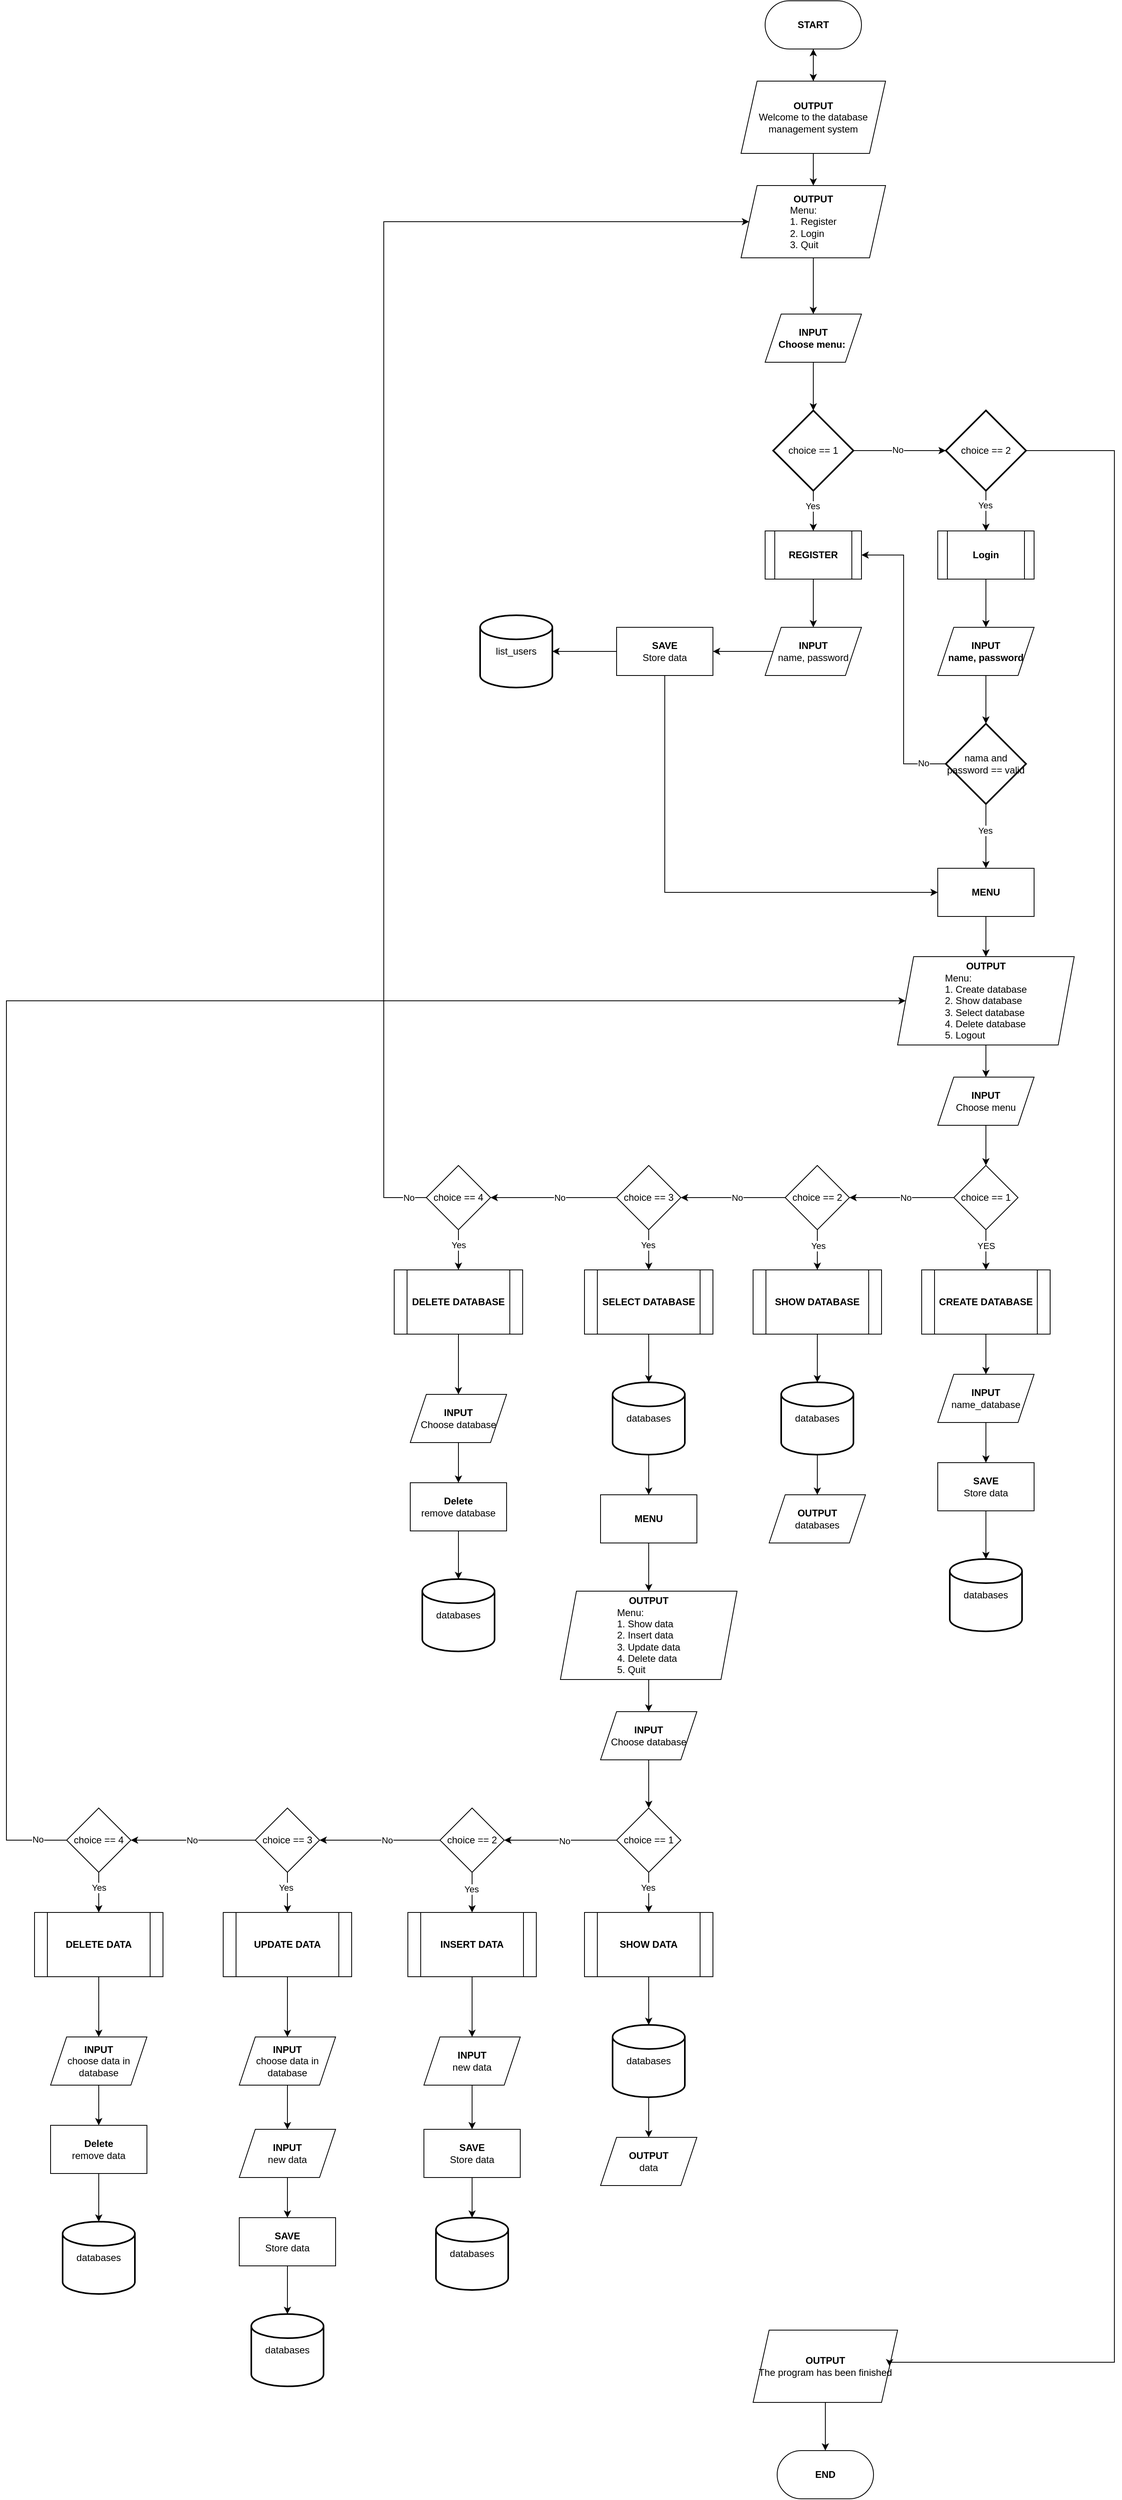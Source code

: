 <mxfile version="22.0.4" type="github">
  <diagram name="Page-1" id="uKVq-X5F2BDJgkiqnP7l">
    <mxGraphModel dx="6717" dy="4073" grid="1" gridSize="10" guides="1" tooltips="1" connect="1" arrows="1" fold="1" page="1" pageScale="1" pageWidth="850" pageHeight="1100" math="0" shadow="0">
      <root>
        <mxCell id="0" />
        <mxCell id="1" parent="0" />
        <mxCell id="BZm6boXefK9oKzFjIwJR-3" style="edgeStyle=orthogonalEdgeStyle;rounded=0;orthogonalLoop=1;jettySize=auto;html=1;entryX=0.5;entryY=0;entryDx=0;entryDy=0;" edge="1" parent="1" source="BZm6boXefK9oKzFjIwJR-1" target="BZm6boXefK9oKzFjIwJR-2">
          <mxGeometry relative="1" as="geometry" />
        </mxCell>
        <mxCell id="BZm6boXefK9oKzFjIwJR-1" value="&lt;b&gt;START&lt;/b&gt;" style="rounded=1;whiteSpace=wrap;html=1;arcSize=50;" vertex="1" parent="1">
          <mxGeometry x="365" y="-1040" width="120" height="60" as="geometry" />
        </mxCell>
        <mxCell id="BZm6boXefK9oKzFjIwJR-7" value="" style="edgeStyle=orthogonalEdgeStyle;rounded=0;orthogonalLoop=1;jettySize=auto;html=1;" edge="1" parent="1" source="BZm6boXefK9oKzFjIwJR-2" target="BZm6boXefK9oKzFjIwJR-4">
          <mxGeometry relative="1" as="geometry" />
        </mxCell>
        <mxCell id="BZm6boXefK9oKzFjIwJR-11" value="" style="edgeStyle=orthogonalEdgeStyle;rounded=0;orthogonalLoop=1;jettySize=auto;html=1;" edge="1" parent="1" source="BZm6boXefK9oKzFjIwJR-2" target="BZm6boXefK9oKzFjIwJR-1">
          <mxGeometry relative="1" as="geometry" />
        </mxCell>
        <mxCell id="BZm6boXefK9oKzFjIwJR-2" value="&lt;b&gt;OUTPUT&lt;/b&gt;&lt;br&gt;Welcome to the database management system" style="shape=parallelogram;perimeter=parallelogramPerimeter;whiteSpace=wrap;html=1;fixedSize=1;" vertex="1" parent="1">
          <mxGeometry x="335" y="-940" width="180" height="90" as="geometry" />
        </mxCell>
        <mxCell id="BZm6boXefK9oKzFjIwJR-71" value="" style="edgeStyle=orthogonalEdgeStyle;rounded=0;orthogonalLoop=1;jettySize=auto;html=1;" edge="1" parent="1" source="BZm6boXefK9oKzFjIwJR-4" target="BZm6boXefK9oKzFjIwJR-70">
          <mxGeometry relative="1" as="geometry" />
        </mxCell>
        <mxCell id="BZm6boXefK9oKzFjIwJR-4" value="&lt;b&gt;OUTPUT&lt;/b&gt;&lt;br&gt;&lt;div style=&quot;text-align: left;&quot;&gt;&lt;span style=&quot;background-color: initial;&quot;&gt;Menu:&lt;/span&gt;&lt;/div&gt;&lt;div style=&quot;text-align: left;&quot;&gt;1. Register&lt;/div&gt;&lt;div style=&quot;text-align: left;&quot;&gt;2. Login&lt;/div&gt;&lt;div style=&quot;text-align: left;&quot;&gt;3. Quit&lt;/div&gt;" style="shape=parallelogram;perimeter=parallelogramPerimeter;whiteSpace=wrap;html=1;fixedSize=1;" vertex="1" parent="1">
          <mxGeometry x="335" y="-810" width="180" height="90" as="geometry" />
        </mxCell>
        <mxCell id="BZm6boXefK9oKzFjIwJR-14" value="" style="edgeStyle=orthogonalEdgeStyle;rounded=0;orthogonalLoop=1;jettySize=auto;html=1;" edge="1" parent="1" source="BZm6boXefK9oKzFjIwJR-10" target="BZm6boXefK9oKzFjIwJR-12">
          <mxGeometry relative="1" as="geometry" />
        </mxCell>
        <mxCell id="BZm6boXefK9oKzFjIwJR-10" value="&lt;b&gt;OUTPUT&lt;/b&gt;&lt;br&gt;&lt;div style=&quot;text-align: left;&quot;&gt;The program has been finished&lt;/div&gt;" style="shape=parallelogram;perimeter=parallelogramPerimeter;whiteSpace=wrap;html=1;fixedSize=1;" vertex="1" parent="1">
          <mxGeometry x="350" y="1860" width="180" height="90" as="geometry" />
        </mxCell>
        <mxCell id="BZm6boXefK9oKzFjIwJR-12" value="&lt;b&gt;END&lt;/b&gt;" style="rounded=1;whiteSpace=wrap;html=1;arcSize=50;" vertex="1" parent="1">
          <mxGeometry x="380" y="2010" width="120" height="60" as="geometry" />
        </mxCell>
        <mxCell id="BZm6boXefK9oKzFjIwJR-41" style="edgeStyle=orthogonalEdgeStyle;rounded=0;orthogonalLoop=1;jettySize=auto;html=1;entryX=0.5;entryY=0;entryDx=0;entryDy=0;" edge="1" parent="1" source="BZm6boXefK9oKzFjIwJR-39" target="BZm6boXefK9oKzFjIwJR-40">
          <mxGeometry relative="1" as="geometry" />
        </mxCell>
        <mxCell id="BZm6boXefK9oKzFjIwJR-62" value="Yes" style="edgeLabel;html=1;align=center;verticalAlign=middle;resizable=0;points=[];" vertex="1" connectable="0" parent="BZm6boXefK9oKzFjIwJR-41">
          <mxGeometry x="-0.259" y="5" relative="1" as="geometry">
            <mxPoint x="-6" as="offset" />
          </mxGeometry>
        </mxCell>
        <mxCell id="BZm6boXefK9oKzFjIwJR-49" value="" style="edgeStyle=orthogonalEdgeStyle;rounded=0;orthogonalLoop=1;jettySize=auto;html=1;" edge="1" parent="1" source="BZm6boXefK9oKzFjIwJR-39" target="BZm6boXefK9oKzFjIwJR-48">
          <mxGeometry relative="1" as="geometry" />
        </mxCell>
        <mxCell id="BZm6boXefK9oKzFjIwJR-63" value="No" style="edgeLabel;html=1;align=center;verticalAlign=middle;resizable=0;points=[];" vertex="1" connectable="0" parent="BZm6boXefK9oKzFjIwJR-49">
          <mxGeometry x="-0.069" y="4" relative="1" as="geometry">
            <mxPoint x="1" y="3" as="offset" />
          </mxGeometry>
        </mxCell>
        <mxCell id="BZm6boXefK9oKzFjIwJR-39" value="choice == 1" style="strokeWidth=2;html=1;shape=mxgraph.flowchart.decision;whiteSpace=wrap;" vertex="1" parent="1">
          <mxGeometry x="375" y="-530" width="100" height="100" as="geometry" />
        </mxCell>
        <mxCell id="BZm6boXefK9oKzFjIwJR-43" value="" style="edgeStyle=orthogonalEdgeStyle;rounded=0;orthogonalLoop=1;jettySize=auto;html=1;" edge="1" parent="1" source="BZm6boXefK9oKzFjIwJR-40" target="BZm6boXefK9oKzFjIwJR-42">
          <mxGeometry relative="1" as="geometry" />
        </mxCell>
        <mxCell id="BZm6boXefK9oKzFjIwJR-40" value="&lt;b&gt;REGISTER&lt;/b&gt;" style="rounded=0;whiteSpace=wrap;html=1;shape=process;backgroundOutline=1;" vertex="1" parent="1">
          <mxGeometry x="365" y="-380" width="120" height="60" as="geometry" />
        </mxCell>
        <mxCell id="BZm6boXefK9oKzFjIwJR-46" style="edgeStyle=orthogonalEdgeStyle;rounded=0;orthogonalLoop=1;jettySize=auto;html=1;entryX=1;entryY=0.5;entryDx=0;entryDy=0;" edge="1" parent="1" source="BZm6boXefK9oKzFjIwJR-42" target="BZm6boXefK9oKzFjIwJR-45">
          <mxGeometry relative="1" as="geometry" />
        </mxCell>
        <mxCell id="BZm6boXefK9oKzFjIwJR-42" value="&lt;b&gt;INPUT&lt;/b&gt;&lt;br&gt;name, password" style="shape=parallelogram;perimeter=parallelogramPerimeter;whiteSpace=wrap;html=1;fixedSize=1;" vertex="1" parent="1">
          <mxGeometry x="365" y="-260" width="120" height="60" as="geometry" />
        </mxCell>
        <mxCell id="BZm6boXefK9oKzFjIwJR-44" value="list_users" style="strokeWidth=2;html=1;shape=mxgraph.flowchart.database;whiteSpace=wrap;" vertex="1" parent="1">
          <mxGeometry x="10" y="-275" width="90" height="90" as="geometry" />
        </mxCell>
        <mxCell id="BZm6boXefK9oKzFjIwJR-47" value="" style="edgeStyle=orthogonalEdgeStyle;rounded=0;orthogonalLoop=1;jettySize=auto;html=1;" edge="1" parent="1" source="BZm6boXefK9oKzFjIwJR-45" target="BZm6boXefK9oKzFjIwJR-44">
          <mxGeometry relative="1" as="geometry" />
        </mxCell>
        <mxCell id="BZm6boXefK9oKzFjIwJR-59" style="edgeStyle=orthogonalEdgeStyle;rounded=0;orthogonalLoop=1;jettySize=auto;html=1;entryX=0;entryY=0.5;entryDx=0;entryDy=0;" edge="1" parent="1" source="BZm6boXefK9oKzFjIwJR-45" target="BZm6boXefK9oKzFjIwJR-57">
          <mxGeometry relative="1" as="geometry">
            <Array as="points">
              <mxPoint x="240" y="70" />
            </Array>
          </mxGeometry>
        </mxCell>
        <mxCell id="BZm6boXefK9oKzFjIwJR-45" value="&lt;b&gt;SAVE&lt;/b&gt;&lt;br&gt;Store data" style="rounded=0;whiteSpace=wrap;html=1;" vertex="1" parent="1">
          <mxGeometry x="180" y="-260" width="120" height="60" as="geometry" />
        </mxCell>
        <mxCell id="BZm6boXefK9oKzFjIwJR-51" value="" style="edgeStyle=orthogonalEdgeStyle;rounded=0;orthogonalLoop=1;jettySize=auto;html=1;" edge="1" parent="1" source="BZm6boXefK9oKzFjIwJR-48" target="BZm6boXefK9oKzFjIwJR-50">
          <mxGeometry relative="1" as="geometry" />
        </mxCell>
        <mxCell id="BZm6boXefK9oKzFjIwJR-64" value="Yes" style="edgeLabel;html=1;align=center;verticalAlign=middle;resizable=0;points=[];" vertex="1" connectable="0" parent="BZm6boXefK9oKzFjIwJR-51">
          <mxGeometry x="-0.306" y="4" relative="1" as="geometry">
            <mxPoint x="-5" as="offset" />
          </mxGeometry>
        </mxCell>
        <mxCell id="BZm6boXefK9oKzFjIwJR-65" style="edgeStyle=orthogonalEdgeStyle;rounded=0;orthogonalLoop=1;jettySize=auto;html=1;entryX=1;entryY=0.5;entryDx=0;entryDy=0;" edge="1" parent="1" source="BZm6boXefK9oKzFjIwJR-48" target="BZm6boXefK9oKzFjIwJR-10">
          <mxGeometry relative="1" as="geometry">
            <Array as="points">
              <mxPoint x="800" y="-480" />
              <mxPoint x="800" y="1900" />
              <mxPoint x="520" y="1900" />
            </Array>
          </mxGeometry>
        </mxCell>
        <mxCell id="BZm6boXefK9oKzFjIwJR-48" value="choice == 2" style="strokeWidth=2;html=1;shape=mxgraph.flowchart.decision;whiteSpace=wrap;" vertex="1" parent="1">
          <mxGeometry x="590" y="-530" width="100" height="100" as="geometry" />
        </mxCell>
        <mxCell id="BZm6boXefK9oKzFjIwJR-53" value="" style="edgeStyle=orthogonalEdgeStyle;rounded=0;orthogonalLoop=1;jettySize=auto;html=1;" edge="1" parent="1" source="BZm6boXefK9oKzFjIwJR-50" target="BZm6boXefK9oKzFjIwJR-52">
          <mxGeometry relative="1" as="geometry" />
        </mxCell>
        <mxCell id="BZm6boXefK9oKzFjIwJR-50" value="Login" style="rounded=0;whiteSpace=wrap;html=1;fontStyle=1;shape=process;backgroundOutline=1;" vertex="1" parent="1">
          <mxGeometry x="580" y="-380" width="120" height="60" as="geometry" />
        </mxCell>
        <mxCell id="BZm6boXefK9oKzFjIwJR-55" value="" style="edgeStyle=orthogonalEdgeStyle;rounded=0;orthogonalLoop=1;jettySize=auto;html=1;" edge="1" parent="1" source="BZm6boXefK9oKzFjIwJR-52" target="BZm6boXefK9oKzFjIwJR-54">
          <mxGeometry relative="1" as="geometry" />
        </mxCell>
        <mxCell id="BZm6boXefK9oKzFjIwJR-52" value="&lt;b&gt;INPUT&lt;br&gt;name, password&lt;br&gt;&lt;/b&gt;" style="shape=parallelogram;perimeter=parallelogramPerimeter;whiteSpace=wrap;html=1;fixedSize=1;" vertex="1" parent="1">
          <mxGeometry x="580" y="-260" width="120" height="60" as="geometry" />
        </mxCell>
        <mxCell id="BZm6boXefK9oKzFjIwJR-56" style="edgeStyle=orthogonalEdgeStyle;rounded=0;orthogonalLoop=1;jettySize=auto;html=1;entryX=1;entryY=0.5;entryDx=0;entryDy=0;" edge="1" parent="1" source="BZm6boXefK9oKzFjIwJR-54" target="BZm6boXefK9oKzFjIwJR-40">
          <mxGeometry relative="1" as="geometry" />
        </mxCell>
        <mxCell id="BZm6boXefK9oKzFjIwJR-61" value="No" style="edgeLabel;html=1;align=center;verticalAlign=middle;resizable=0;points=[];" vertex="1" connectable="0" parent="BZm6boXefK9oKzFjIwJR-56">
          <mxGeometry x="-0.825" y="-4" relative="1" as="geometry">
            <mxPoint x="4" y="3" as="offset" />
          </mxGeometry>
        </mxCell>
        <mxCell id="BZm6boXefK9oKzFjIwJR-58" value="" style="edgeStyle=orthogonalEdgeStyle;rounded=0;orthogonalLoop=1;jettySize=auto;html=1;" edge="1" parent="1" source="BZm6boXefK9oKzFjIwJR-54" target="BZm6boXefK9oKzFjIwJR-57">
          <mxGeometry relative="1" as="geometry" />
        </mxCell>
        <mxCell id="BZm6boXefK9oKzFjIwJR-60" value="Yes" style="edgeLabel;html=1;align=center;verticalAlign=middle;resizable=0;points=[];" vertex="1" connectable="0" parent="BZm6boXefK9oKzFjIwJR-58">
          <mxGeometry x="-0.175" y="4" relative="1" as="geometry">
            <mxPoint x="-5" as="offset" />
          </mxGeometry>
        </mxCell>
        <mxCell id="BZm6boXefK9oKzFjIwJR-54" value="nama and password == valid" style="strokeWidth=2;html=1;shape=mxgraph.flowchart.decision;whiteSpace=wrap;" vertex="1" parent="1">
          <mxGeometry x="590" y="-140" width="100" height="100" as="geometry" />
        </mxCell>
        <mxCell id="BZm6boXefK9oKzFjIwJR-67" value="" style="edgeStyle=orthogonalEdgeStyle;rounded=0;orthogonalLoop=1;jettySize=auto;html=1;" edge="1" parent="1" source="BZm6boXefK9oKzFjIwJR-57" target="BZm6boXefK9oKzFjIwJR-66">
          <mxGeometry relative="1" as="geometry" />
        </mxCell>
        <mxCell id="BZm6boXefK9oKzFjIwJR-57" value="&lt;span&gt;MENU&lt;/span&gt;" style="rounded=0;whiteSpace=wrap;html=1;fontStyle=1" vertex="1" parent="1">
          <mxGeometry x="580" y="40" width="120" height="60" as="geometry" />
        </mxCell>
        <mxCell id="BZm6boXefK9oKzFjIwJR-69" value="" style="edgeStyle=orthogonalEdgeStyle;rounded=0;orthogonalLoop=1;jettySize=auto;html=1;" edge="1" parent="1" source="BZm6boXefK9oKzFjIwJR-66" target="BZm6boXefK9oKzFjIwJR-68">
          <mxGeometry relative="1" as="geometry" />
        </mxCell>
        <mxCell id="BZm6boXefK9oKzFjIwJR-66" value="&lt;b&gt;OUTPUT&lt;/b&gt;&lt;br&gt;&lt;div style=&quot;text-align: left;&quot;&gt;&lt;span style=&quot;background-color: initial;&quot;&gt;Menu:&lt;/span&gt;&lt;/div&gt;&lt;div style=&quot;text-align: left;&quot;&gt;1. Create database&lt;/div&gt;&lt;div style=&quot;text-align: left;&quot;&gt;2. Show database&lt;/div&gt;&lt;div style=&quot;text-align: left;&quot;&gt;3. Select database&lt;/div&gt;&lt;div style=&quot;text-align: left;&quot;&gt;4. Delete database&lt;/div&gt;&lt;div style=&quot;text-align: left;&quot;&gt;5. Logout&lt;/div&gt;" style="shape=parallelogram;perimeter=parallelogramPerimeter;whiteSpace=wrap;html=1;fixedSize=1;" vertex="1" parent="1">
          <mxGeometry x="530" y="150" width="220" height="110" as="geometry" />
        </mxCell>
        <mxCell id="BZm6boXefK9oKzFjIwJR-74" value="" style="edgeStyle=orthogonalEdgeStyle;rounded=0;orthogonalLoop=1;jettySize=auto;html=1;" edge="1" parent="1" source="BZm6boXefK9oKzFjIwJR-68" target="BZm6boXefK9oKzFjIwJR-73">
          <mxGeometry relative="1" as="geometry" />
        </mxCell>
        <mxCell id="BZm6boXefK9oKzFjIwJR-68" value="&lt;b&gt;INPUT&lt;/b&gt;&lt;br&gt;Choose menu" style="shape=parallelogram;perimeter=parallelogramPerimeter;whiteSpace=wrap;html=1;fixedSize=1;" vertex="1" parent="1">
          <mxGeometry x="580" y="300" width="120" height="60" as="geometry" />
        </mxCell>
        <mxCell id="BZm6boXefK9oKzFjIwJR-72" value="" style="edgeStyle=orthogonalEdgeStyle;rounded=0;orthogonalLoop=1;jettySize=auto;html=1;" edge="1" parent="1" source="BZm6boXefK9oKzFjIwJR-70" target="BZm6boXefK9oKzFjIwJR-39">
          <mxGeometry relative="1" as="geometry" />
        </mxCell>
        <mxCell id="BZm6boXefK9oKzFjIwJR-70" value="&lt;b&gt;INPUT&lt;br&gt;Choose menu:&amp;nbsp;&lt;br&gt;&lt;/b&gt;" style="shape=parallelogram;perimeter=parallelogramPerimeter;whiteSpace=wrap;html=1;fixedSize=1;" vertex="1" parent="1">
          <mxGeometry x="365" y="-650" width="120" height="60" as="geometry" />
        </mxCell>
        <mxCell id="BZm6boXefK9oKzFjIwJR-79" value="" style="edgeStyle=orthogonalEdgeStyle;rounded=0;orthogonalLoop=1;jettySize=auto;html=1;" edge="1" parent="1" source="BZm6boXefK9oKzFjIwJR-73" target="BZm6boXefK9oKzFjIwJR-78">
          <mxGeometry relative="1" as="geometry" />
        </mxCell>
        <mxCell id="BZm6boXefK9oKzFjIwJR-80" value="YES" style="edgeLabel;html=1;align=center;verticalAlign=middle;resizable=0;points=[];" vertex="1" connectable="0" parent="BZm6boXefK9oKzFjIwJR-79">
          <mxGeometry x="-0.366" y="4" relative="1" as="geometry">
            <mxPoint x="-4" y="4" as="offset" />
          </mxGeometry>
        </mxCell>
        <mxCell id="BZm6boXefK9oKzFjIwJR-88" style="edgeStyle=orthogonalEdgeStyle;rounded=0;orthogonalLoop=1;jettySize=auto;html=1;entryX=1;entryY=0.5;entryDx=0;entryDy=0;" edge="1" parent="1" source="BZm6boXefK9oKzFjIwJR-73" target="BZm6boXefK9oKzFjIwJR-87">
          <mxGeometry relative="1" as="geometry" />
        </mxCell>
        <mxCell id="BZm6boXefK9oKzFjIwJR-128" value="No" style="edgeLabel;html=1;align=center;verticalAlign=middle;resizable=0;points=[];" vertex="1" connectable="0" parent="BZm6boXefK9oKzFjIwJR-88">
          <mxGeometry x="-0.063" y="-1" relative="1" as="geometry">
            <mxPoint x="1" y="1" as="offset" />
          </mxGeometry>
        </mxCell>
        <mxCell id="BZm6boXefK9oKzFjIwJR-73" value="choice == 1" style="rhombus;whiteSpace=wrap;html=1;" vertex="1" parent="1">
          <mxGeometry x="600" y="410" width="80" height="80" as="geometry" />
        </mxCell>
        <mxCell id="BZm6boXefK9oKzFjIwJR-82" value="" style="edgeStyle=orthogonalEdgeStyle;rounded=0;orthogonalLoop=1;jettySize=auto;html=1;" edge="1" parent="1" source="BZm6boXefK9oKzFjIwJR-78" target="BZm6boXefK9oKzFjIwJR-81">
          <mxGeometry relative="1" as="geometry" />
        </mxCell>
        <mxCell id="BZm6boXefK9oKzFjIwJR-78" value="&lt;b&gt;CREATE DATABASE&lt;/b&gt;" style="shape=process;whiteSpace=wrap;html=1;backgroundOutline=1;" vertex="1" parent="1">
          <mxGeometry x="560" y="540" width="160" height="80" as="geometry" />
        </mxCell>
        <mxCell id="BZm6boXefK9oKzFjIwJR-84" value="" style="edgeStyle=orthogonalEdgeStyle;rounded=0;orthogonalLoop=1;jettySize=auto;html=1;" edge="1" parent="1" source="BZm6boXefK9oKzFjIwJR-81" target="BZm6boXefK9oKzFjIwJR-83">
          <mxGeometry relative="1" as="geometry" />
        </mxCell>
        <mxCell id="BZm6boXefK9oKzFjIwJR-81" value="&lt;b&gt;INPUT&lt;br&gt;&lt;/b&gt;name_database" style="shape=parallelogram;perimeter=parallelogramPerimeter;whiteSpace=wrap;html=1;fixedSize=1;" vertex="1" parent="1">
          <mxGeometry x="580" y="670" width="120" height="60" as="geometry" />
        </mxCell>
        <mxCell id="BZm6boXefK9oKzFjIwJR-86" value="" style="edgeStyle=orthogonalEdgeStyle;rounded=0;orthogonalLoop=1;jettySize=auto;html=1;" edge="1" parent="1" source="BZm6boXefK9oKzFjIwJR-83" target="BZm6boXefK9oKzFjIwJR-85">
          <mxGeometry relative="1" as="geometry" />
        </mxCell>
        <mxCell id="BZm6boXefK9oKzFjIwJR-83" value="&lt;b&gt;SAVE&lt;/b&gt;&lt;br&gt;Store data" style="rounded=0;whiteSpace=wrap;html=1;" vertex="1" parent="1">
          <mxGeometry x="580" y="780" width="120" height="60" as="geometry" />
        </mxCell>
        <mxCell id="BZm6boXefK9oKzFjIwJR-85" value="databases" style="strokeWidth=2;html=1;shape=mxgraph.flowchart.database;whiteSpace=wrap;" vertex="1" parent="1">
          <mxGeometry x="595" y="900" width="90" height="90" as="geometry" />
        </mxCell>
        <mxCell id="BZm6boXefK9oKzFjIwJR-90" value="" style="edgeStyle=orthogonalEdgeStyle;rounded=0;orthogonalLoop=1;jettySize=auto;html=1;" edge="1" parent="1" source="BZm6boXefK9oKzFjIwJR-87" target="BZm6boXefK9oKzFjIwJR-89">
          <mxGeometry relative="1" as="geometry" />
        </mxCell>
        <mxCell id="BZm6boXefK9oKzFjIwJR-129" value="Yes" style="edgeLabel;html=1;align=center;verticalAlign=middle;resizable=0;points=[];" vertex="1" connectable="0" parent="BZm6boXefK9oKzFjIwJR-90">
          <mxGeometry x="-0.526" y="1" relative="1" as="geometry">
            <mxPoint y="8" as="offset" />
          </mxGeometry>
        </mxCell>
        <mxCell id="BZm6boXefK9oKzFjIwJR-104" style="edgeStyle=orthogonalEdgeStyle;rounded=0;orthogonalLoop=1;jettySize=auto;html=1;entryX=1;entryY=0.5;entryDx=0;entryDy=0;" edge="1" parent="1" source="BZm6boXefK9oKzFjIwJR-87" target="BZm6boXefK9oKzFjIwJR-98">
          <mxGeometry relative="1" as="geometry">
            <mxPoint x="270.0" y="450" as="targetPoint" />
          </mxGeometry>
        </mxCell>
        <mxCell id="BZm6boXefK9oKzFjIwJR-130" value="No" style="edgeLabel;html=1;align=center;verticalAlign=middle;resizable=0;points=[];" vertex="1" connectable="0" parent="BZm6boXefK9oKzFjIwJR-104">
          <mxGeometry x="-0.166" y="3" relative="1" as="geometry">
            <mxPoint x="-6" y="-3" as="offset" />
          </mxGeometry>
        </mxCell>
        <mxCell id="BZm6boXefK9oKzFjIwJR-87" value="choice == 2" style="rhombus;whiteSpace=wrap;html=1;" vertex="1" parent="1">
          <mxGeometry x="390" y="410" width="80" height="80" as="geometry" />
        </mxCell>
        <mxCell id="BZm6boXefK9oKzFjIwJR-92" value="" style="edgeStyle=orthogonalEdgeStyle;rounded=0;orthogonalLoop=1;jettySize=auto;html=1;" edge="1" parent="1" source="BZm6boXefK9oKzFjIwJR-89" target="BZm6boXefK9oKzFjIwJR-91">
          <mxGeometry relative="1" as="geometry" />
        </mxCell>
        <mxCell id="BZm6boXefK9oKzFjIwJR-89" value="&lt;b&gt;SHOW DATABASE&lt;/b&gt;" style="shape=process;whiteSpace=wrap;html=1;backgroundOutline=1;" vertex="1" parent="1">
          <mxGeometry x="350" y="540" width="160" height="80" as="geometry" />
        </mxCell>
        <mxCell id="BZm6boXefK9oKzFjIwJR-96" value="" style="edgeStyle=orthogonalEdgeStyle;rounded=0;orthogonalLoop=1;jettySize=auto;html=1;" edge="1" parent="1" source="BZm6boXefK9oKzFjIwJR-91" target="BZm6boXefK9oKzFjIwJR-93">
          <mxGeometry relative="1" as="geometry" />
        </mxCell>
        <mxCell id="BZm6boXefK9oKzFjIwJR-91" value="databases" style="strokeWidth=2;html=1;shape=mxgraph.flowchart.database;whiteSpace=wrap;" vertex="1" parent="1">
          <mxGeometry x="385" y="680" width="90" height="90" as="geometry" />
        </mxCell>
        <mxCell id="BZm6boXefK9oKzFjIwJR-93" value="&lt;b&gt;OUTPUT&lt;/b&gt;&lt;br&gt;databases" style="shape=parallelogram;perimeter=parallelogramPerimeter;whiteSpace=wrap;html=1;fixedSize=1;" vertex="1" parent="1">
          <mxGeometry x="370" y="820" width="120" height="60" as="geometry" />
        </mxCell>
        <mxCell id="BZm6boXefK9oKzFjIwJR-97" value="" style="edgeStyle=orthogonalEdgeStyle;rounded=0;orthogonalLoop=1;jettySize=auto;html=1;" edge="1" parent="1" source="BZm6boXefK9oKzFjIwJR-98" target="BZm6boXefK9oKzFjIwJR-100">
          <mxGeometry relative="1" as="geometry" />
        </mxCell>
        <mxCell id="BZm6boXefK9oKzFjIwJR-131" value="Yes" style="edgeLabel;html=1;align=center;verticalAlign=middle;resizable=0;points=[];" vertex="1" connectable="0" parent="BZm6boXefK9oKzFjIwJR-97">
          <mxGeometry x="-0.2" y="-2" relative="1" as="geometry">
            <mxPoint x="1" y="-1" as="offset" />
          </mxGeometry>
        </mxCell>
        <mxCell id="BZm6boXefK9oKzFjIwJR-176" style="edgeStyle=orthogonalEdgeStyle;rounded=0;orthogonalLoop=1;jettySize=auto;html=1;entryX=1;entryY=0.5;entryDx=0;entryDy=0;" edge="1" parent="1" source="BZm6boXefK9oKzFjIwJR-98" target="BZm6boXefK9oKzFjIwJR-168">
          <mxGeometry relative="1" as="geometry" />
        </mxCell>
        <mxCell id="BZm6boXefK9oKzFjIwJR-178" value="No" style="edgeLabel;html=1;align=center;verticalAlign=middle;resizable=0;points=[];" vertex="1" connectable="0" parent="BZm6boXefK9oKzFjIwJR-176">
          <mxGeometry x="-0.128" y="-3" relative="1" as="geometry">
            <mxPoint x="-3" y="3" as="offset" />
          </mxGeometry>
        </mxCell>
        <mxCell id="BZm6boXefK9oKzFjIwJR-98" value="choice == 3" style="rhombus;whiteSpace=wrap;html=1;" vertex="1" parent="1">
          <mxGeometry x="180" y="410" width="80" height="80" as="geometry" />
        </mxCell>
        <mxCell id="BZm6boXefK9oKzFjIwJR-99" value="" style="edgeStyle=orthogonalEdgeStyle;rounded=0;orthogonalLoop=1;jettySize=auto;html=1;" edge="1" parent="1" source="BZm6boXefK9oKzFjIwJR-100" target="BZm6boXefK9oKzFjIwJR-102">
          <mxGeometry relative="1" as="geometry" />
        </mxCell>
        <mxCell id="BZm6boXefK9oKzFjIwJR-100" value="&lt;b&gt;SELECT DATABASE&lt;/b&gt;" style="shape=process;whiteSpace=wrap;html=1;backgroundOutline=1;" vertex="1" parent="1">
          <mxGeometry x="140" y="540" width="160" height="80" as="geometry" />
        </mxCell>
        <mxCell id="BZm6boXefK9oKzFjIwJR-101" value="" style="edgeStyle=orthogonalEdgeStyle;rounded=0;orthogonalLoop=1;jettySize=auto;html=1;" edge="1" parent="1" source="BZm6boXefK9oKzFjIwJR-102" target="BZm6boXefK9oKzFjIwJR-103">
          <mxGeometry relative="1" as="geometry" />
        </mxCell>
        <mxCell id="BZm6boXefK9oKzFjIwJR-102" value="databases" style="strokeWidth=2;html=1;shape=mxgraph.flowchart.database;whiteSpace=wrap;" vertex="1" parent="1">
          <mxGeometry x="175" y="680" width="90" height="90" as="geometry" />
        </mxCell>
        <mxCell id="BZm6boXefK9oKzFjIwJR-106" style="edgeStyle=orthogonalEdgeStyle;rounded=0;orthogonalLoop=1;jettySize=auto;html=1;" edge="1" parent="1" source="BZm6boXefK9oKzFjIwJR-103" target="BZm6boXefK9oKzFjIwJR-105">
          <mxGeometry relative="1" as="geometry" />
        </mxCell>
        <mxCell id="BZm6boXefK9oKzFjIwJR-103" value="&lt;b&gt;MENU&lt;/b&gt;" style="shape=label;whiteSpace=wrap;html=1;fixedSize=1;rounded=0;" vertex="1" parent="1">
          <mxGeometry x="160" y="820" width="120" height="60" as="geometry" />
        </mxCell>
        <mxCell id="BZm6boXefK9oKzFjIwJR-108" value="" style="edgeStyle=orthogonalEdgeStyle;rounded=0;orthogonalLoop=1;jettySize=auto;html=1;" edge="1" parent="1" source="BZm6boXefK9oKzFjIwJR-105" target="BZm6boXefK9oKzFjIwJR-107">
          <mxGeometry relative="1" as="geometry" />
        </mxCell>
        <mxCell id="BZm6boXefK9oKzFjIwJR-105" value="&lt;b&gt;OUTPUT&lt;/b&gt;&lt;br&gt;&lt;div style=&quot;text-align: left;&quot;&gt;&lt;span style=&quot;background-color: initial;&quot;&gt;Menu:&lt;/span&gt;&lt;/div&gt;&lt;div style=&quot;text-align: left;&quot;&gt;1. Show data&lt;/div&gt;&lt;div style=&quot;text-align: left;&quot;&gt;2. Insert data&lt;/div&gt;&lt;div style=&quot;text-align: left;&quot;&gt;3. Update data&lt;/div&gt;&lt;div style=&quot;text-align: left;&quot;&gt;4. Delete data&lt;/div&gt;&lt;div style=&quot;text-align: left;&quot;&gt;5. Quit&amp;nbsp;&lt;/div&gt;" style="shape=parallelogram;perimeter=parallelogramPerimeter;whiteSpace=wrap;html=1;fixedSize=1;" vertex="1" parent="1">
          <mxGeometry x="110" y="940" width="220" height="110" as="geometry" />
        </mxCell>
        <mxCell id="BZm6boXefK9oKzFjIwJR-116" value="" style="edgeStyle=orthogonalEdgeStyle;rounded=0;orthogonalLoop=1;jettySize=auto;html=1;" edge="1" parent="1" source="BZm6boXefK9oKzFjIwJR-107" target="BZm6boXefK9oKzFjIwJR-110">
          <mxGeometry relative="1" as="geometry" />
        </mxCell>
        <mxCell id="BZm6boXefK9oKzFjIwJR-107" value="&lt;b&gt;INPUT&lt;br&gt;&lt;/b&gt;Choose database" style="shape=parallelogram;perimeter=parallelogramPerimeter;whiteSpace=wrap;html=1;fixedSize=1;" vertex="1" parent="1">
          <mxGeometry x="160" y="1090" width="120" height="60" as="geometry" />
        </mxCell>
        <mxCell id="BZm6boXefK9oKzFjIwJR-109" value="" style="edgeStyle=orthogonalEdgeStyle;rounded=0;orthogonalLoop=1;jettySize=auto;html=1;" edge="1" parent="1" source="BZm6boXefK9oKzFjIwJR-110" target="BZm6boXefK9oKzFjIwJR-112">
          <mxGeometry relative="1" as="geometry" />
        </mxCell>
        <mxCell id="BZm6boXefK9oKzFjIwJR-132" value="Yes" style="edgeLabel;html=1;align=center;verticalAlign=middle;resizable=0;points=[];" vertex="1" connectable="0" parent="BZm6boXefK9oKzFjIwJR-109">
          <mxGeometry x="-0.294" y="-2" relative="1" as="geometry">
            <mxPoint x="1" y="1" as="offset" />
          </mxGeometry>
        </mxCell>
        <mxCell id="BZm6boXefK9oKzFjIwJR-118" style="edgeStyle=orthogonalEdgeStyle;rounded=0;orthogonalLoop=1;jettySize=auto;html=1;entryX=1;entryY=0.5;entryDx=0;entryDy=0;" edge="1" parent="1" source="BZm6boXefK9oKzFjIwJR-110" target="BZm6boXefK9oKzFjIwJR-117">
          <mxGeometry relative="1" as="geometry" />
        </mxCell>
        <mxCell id="BZm6boXefK9oKzFjIwJR-133" value="No" style="edgeLabel;html=1;align=center;verticalAlign=middle;resizable=0;points=[];" vertex="1" connectable="0" parent="BZm6boXefK9oKzFjIwJR-118">
          <mxGeometry x="-0.053" y="4" relative="1" as="geometry">
            <mxPoint x="1" y="-3" as="offset" />
          </mxGeometry>
        </mxCell>
        <mxCell id="BZm6boXefK9oKzFjIwJR-110" value="choice == 1" style="rhombus;whiteSpace=wrap;html=1;" vertex="1" parent="1">
          <mxGeometry x="180" y="1210" width="80" height="80" as="geometry" />
        </mxCell>
        <mxCell id="BZm6boXefK9oKzFjIwJR-111" value="" style="edgeStyle=orthogonalEdgeStyle;rounded=0;orthogonalLoop=1;jettySize=auto;html=1;" edge="1" parent="1" source="BZm6boXefK9oKzFjIwJR-112" target="BZm6boXefK9oKzFjIwJR-114">
          <mxGeometry relative="1" as="geometry" />
        </mxCell>
        <mxCell id="BZm6boXefK9oKzFjIwJR-112" value="&lt;b&gt;SHOW DATA&lt;/b&gt;" style="shape=process;whiteSpace=wrap;html=1;backgroundOutline=1;" vertex="1" parent="1">
          <mxGeometry x="140" y="1340" width="160" height="80" as="geometry" />
        </mxCell>
        <mxCell id="BZm6boXefK9oKzFjIwJR-113" value="" style="edgeStyle=orthogonalEdgeStyle;rounded=0;orthogonalLoop=1;jettySize=auto;html=1;" edge="1" parent="1" source="BZm6boXefK9oKzFjIwJR-114" target="BZm6boXefK9oKzFjIwJR-115">
          <mxGeometry relative="1" as="geometry" />
        </mxCell>
        <mxCell id="BZm6boXefK9oKzFjIwJR-114" value="databases" style="strokeWidth=2;html=1;shape=mxgraph.flowchart.database;whiteSpace=wrap;" vertex="1" parent="1">
          <mxGeometry x="175" y="1480" width="90" height="90" as="geometry" />
        </mxCell>
        <mxCell id="BZm6boXefK9oKzFjIwJR-115" value="&lt;b&gt;OUTPUT&lt;/b&gt;&lt;br&gt;data" style="shape=parallelogram;perimeter=parallelogramPerimeter;whiteSpace=wrap;html=1;fixedSize=1;" vertex="1" parent="1">
          <mxGeometry x="160" y="1620" width="120" height="60" as="geometry" />
        </mxCell>
        <mxCell id="BZm6boXefK9oKzFjIwJR-120" style="edgeStyle=orthogonalEdgeStyle;rounded=0;orthogonalLoop=1;jettySize=auto;html=1;" edge="1" parent="1" source="BZm6boXefK9oKzFjIwJR-117" target="BZm6boXefK9oKzFjIwJR-119">
          <mxGeometry relative="1" as="geometry" />
        </mxCell>
        <mxCell id="BZm6boXefK9oKzFjIwJR-135" value="Yes" style="edgeLabel;html=1;align=center;verticalAlign=middle;resizable=0;points=[];" vertex="1" connectable="0" parent="BZm6boXefK9oKzFjIwJR-120">
          <mxGeometry x="-0.155" y="2" relative="1" as="geometry">
            <mxPoint x="-3" as="offset" />
          </mxGeometry>
        </mxCell>
        <mxCell id="BZm6boXefK9oKzFjIwJR-137" style="edgeStyle=orthogonalEdgeStyle;rounded=0;orthogonalLoop=1;jettySize=auto;html=1;entryX=1;entryY=0.5;entryDx=0;entryDy=0;" edge="1" parent="1" source="BZm6boXefK9oKzFjIwJR-117" target="BZm6boXefK9oKzFjIwJR-136">
          <mxGeometry relative="1" as="geometry" />
        </mxCell>
        <mxCell id="BZm6boXefK9oKzFjIwJR-146" value="No" style="edgeLabel;html=1;align=center;verticalAlign=middle;resizable=0;points=[];" vertex="1" connectable="0" parent="BZm6boXefK9oKzFjIwJR-137">
          <mxGeometry x="-0.117" y="2" relative="1" as="geometry">
            <mxPoint y="-2" as="offset" />
          </mxGeometry>
        </mxCell>
        <mxCell id="BZm6boXefK9oKzFjIwJR-117" value="choice == 2" style="rhombus;whiteSpace=wrap;html=1;" vertex="1" parent="1">
          <mxGeometry x="-40" y="1210" width="80" height="80" as="geometry" />
        </mxCell>
        <mxCell id="BZm6boXefK9oKzFjIwJR-123" value="" style="edgeStyle=orthogonalEdgeStyle;rounded=0;orthogonalLoop=1;jettySize=auto;html=1;" edge="1" parent="1" source="BZm6boXefK9oKzFjIwJR-119" target="BZm6boXefK9oKzFjIwJR-121">
          <mxGeometry relative="1" as="geometry" />
        </mxCell>
        <mxCell id="BZm6boXefK9oKzFjIwJR-119" value="&lt;b&gt;INSERT DATA&lt;/b&gt;" style="shape=process;whiteSpace=wrap;html=1;backgroundOutline=1;" vertex="1" parent="1">
          <mxGeometry x="-80" y="1340" width="160" height="80" as="geometry" />
        </mxCell>
        <mxCell id="BZm6boXefK9oKzFjIwJR-125" value="" style="edgeStyle=orthogonalEdgeStyle;rounded=0;orthogonalLoop=1;jettySize=auto;html=1;" edge="1" parent="1" source="BZm6boXefK9oKzFjIwJR-121" target="BZm6boXefK9oKzFjIwJR-124">
          <mxGeometry relative="1" as="geometry" />
        </mxCell>
        <mxCell id="BZm6boXefK9oKzFjIwJR-121" value="&lt;b&gt;INPUT&lt;br&gt;&lt;/b&gt;new data" style="shape=parallelogram;perimeter=parallelogramPerimeter;whiteSpace=wrap;html=1;fixedSize=1;" vertex="1" parent="1">
          <mxGeometry x="-60" y="1495" width="120" height="60" as="geometry" />
        </mxCell>
        <mxCell id="BZm6boXefK9oKzFjIwJR-127" value="" style="edgeStyle=orthogonalEdgeStyle;rounded=0;orthogonalLoop=1;jettySize=auto;html=1;" edge="1" parent="1" source="BZm6boXefK9oKzFjIwJR-124" target="BZm6boXefK9oKzFjIwJR-126">
          <mxGeometry relative="1" as="geometry" />
        </mxCell>
        <mxCell id="BZm6boXefK9oKzFjIwJR-124" value="&lt;b&gt;SAVE&lt;/b&gt;&lt;br&gt;Store data" style="rounded=0;whiteSpace=wrap;html=1;" vertex="1" parent="1">
          <mxGeometry x="-60" y="1610" width="120" height="60" as="geometry" />
        </mxCell>
        <mxCell id="BZm6boXefK9oKzFjIwJR-126" value="databases" style="strokeWidth=2;html=1;shape=mxgraph.flowchart.database;whiteSpace=wrap;" vertex="1" parent="1">
          <mxGeometry x="-45" y="1720" width="90" height="90" as="geometry" />
        </mxCell>
        <mxCell id="BZm6boXefK9oKzFjIwJR-139" value="" style="edgeStyle=orthogonalEdgeStyle;rounded=0;orthogonalLoop=1;jettySize=auto;html=1;" edge="1" parent="1" source="BZm6boXefK9oKzFjIwJR-136" target="BZm6boXefK9oKzFjIwJR-138">
          <mxGeometry relative="1" as="geometry" />
        </mxCell>
        <mxCell id="BZm6boXefK9oKzFjIwJR-147" value="Yes" style="edgeLabel;html=1;align=center;verticalAlign=middle;resizable=0;points=[];" vertex="1" connectable="0" parent="BZm6boXefK9oKzFjIwJR-139">
          <mxGeometry x="-0.22" y="1" relative="1" as="geometry">
            <mxPoint x="-3" y="-1" as="offset" />
          </mxGeometry>
        </mxCell>
        <mxCell id="BZm6boXefK9oKzFjIwJR-151" style="edgeStyle=orthogonalEdgeStyle;rounded=0;orthogonalLoop=1;jettySize=auto;html=1;entryX=1;entryY=0.5;entryDx=0;entryDy=0;" edge="1" parent="1" source="BZm6boXefK9oKzFjIwJR-136" target="BZm6boXefK9oKzFjIwJR-150">
          <mxGeometry relative="1" as="geometry" />
        </mxCell>
        <mxCell id="BZm6boXefK9oKzFjIwJR-154" value="No" style="edgeLabel;html=1;align=center;verticalAlign=middle;resizable=0;points=[];" vertex="1" connectable="0" parent="BZm6boXefK9oKzFjIwJR-151">
          <mxGeometry x="-0.006" y="2" relative="1" as="geometry">
            <mxPoint x="-2" y="-2" as="offset" />
          </mxGeometry>
        </mxCell>
        <mxCell id="BZm6boXefK9oKzFjIwJR-136" value="choice == 3" style="rhombus;whiteSpace=wrap;html=1;" vertex="1" parent="1">
          <mxGeometry x="-270" y="1210" width="80" height="80" as="geometry" />
        </mxCell>
        <mxCell id="BZm6boXefK9oKzFjIwJR-141" value="" style="edgeStyle=orthogonalEdgeStyle;rounded=0;orthogonalLoop=1;jettySize=auto;html=1;" edge="1" parent="1" source="BZm6boXefK9oKzFjIwJR-138" target="BZm6boXefK9oKzFjIwJR-140">
          <mxGeometry relative="1" as="geometry" />
        </mxCell>
        <mxCell id="BZm6boXefK9oKzFjIwJR-138" value="&lt;b&gt;UPDATE DATA&lt;/b&gt;" style="shape=process;whiteSpace=wrap;html=1;backgroundOutline=1;" vertex="1" parent="1">
          <mxGeometry x="-310" y="1340" width="160" height="80" as="geometry" />
        </mxCell>
        <mxCell id="BZm6boXefK9oKzFjIwJR-148" value="" style="edgeStyle=orthogonalEdgeStyle;rounded=0;orthogonalLoop=1;jettySize=auto;html=1;" edge="1" parent="1" source="BZm6boXefK9oKzFjIwJR-140" target="BZm6boXefK9oKzFjIwJR-142">
          <mxGeometry relative="1" as="geometry" />
        </mxCell>
        <mxCell id="BZm6boXefK9oKzFjIwJR-140" value="&lt;b&gt;INPUT&lt;br&gt;&lt;/b&gt;choose data in database" style="shape=parallelogram;perimeter=parallelogramPerimeter;whiteSpace=wrap;html=1;fixedSize=1;" vertex="1" parent="1">
          <mxGeometry x="-290" y="1495" width="120" height="60" as="geometry" />
        </mxCell>
        <mxCell id="BZm6boXefK9oKzFjIwJR-149" value="" style="edgeStyle=orthogonalEdgeStyle;rounded=0;orthogonalLoop=1;jettySize=auto;html=1;" edge="1" parent="1" source="BZm6boXefK9oKzFjIwJR-142" target="BZm6boXefK9oKzFjIwJR-143">
          <mxGeometry relative="1" as="geometry" />
        </mxCell>
        <mxCell id="BZm6boXefK9oKzFjIwJR-142" value="&lt;b&gt;INPUT&lt;br&gt;&lt;/b&gt;new data" style="shape=parallelogram;perimeter=parallelogramPerimeter;whiteSpace=wrap;html=1;fixedSize=1;" vertex="1" parent="1">
          <mxGeometry x="-290" y="1610" width="120" height="60" as="geometry" />
        </mxCell>
        <mxCell id="BZm6boXefK9oKzFjIwJR-145" value="" style="edgeStyle=orthogonalEdgeStyle;rounded=0;orthogonalLoop=1;jettySize=auto;html=1;" edge="1" parent="1" source="BZm6boXefK9oKzFjIwJR-143" target="BZm6boXefK9oKzFjIwJR-144">
          <mxGeometry relative="1" as="geometry" />
        </mxCell>
        <mxCell id="BZm6boXefK9oKzFjIwJR-143" value="&lt;b&gt;SAVE&lt;/b&gt;&lt;br&gt;Store data" style="rounded=0;whiteSpace=wrap;html=1;" vertex="1" parent="1">
          <mxGeometry x="-290" y="1720" width="120" height="60" as="geometry" />
        </mxCell>
        <mxCell id="BZm6boXefK9oKzFjIwJR-144" value="databases" style="strokeWidth=2;html=1;shape=mxgraph.flowchart.database;whiteSpace=wrap;" vertex="1" parent="1">
          <mxGeometry x="-275" y="1840" width="90" height="90" as="geometry" />
        </mxCell>
        <mxCell id="BZm6boXefK9oKzFjIwJR-153" value="" style="edgeStyle=orthogonalEdgeStyle;rounded=0;orthogonalLoop=1;jettySize=auto;html=1;" edge="1" parent="1" source="BZm6boXefK9oKzFjIwJR-150" target="BZm6boXefK9oKzFjIwJR-152">
          <mxGeometry relative="1" as="geometry" />
        </mxCell>
        <mxCell id="BZm6boXefK9oKzFjIwJR-155" value="Yes" style="edgeLabel;html=1;align=center;verticalAlign=middle;resizable=0;points=[];" vertex="1" connectable="0" parent="BZm6boXefK9oKzFjIwJR-153">
          <mxGeometry x="-0.24" y="-2" relative="1" as="geometry">
            <mxPoint x="2" as="offset" />
          </mxGeometry>
        </mxCell>
        <mxCell id="BZm6boXefK9oKzFjIwJR-162" style="edgeStyle=orthogonalEdgeStyle;rounded=0;orthogonalLoop=1;jettySize=auto;html=1;entryX=0;entryY=0.5;entryDx=0;entryDy=0;" edge="1" parent="1" source="BZm6boXefK9oKzFjIwJR-150" target="BZm6boXefK9oKzFjIwJR-66">
          <mxGeometry relative="1" as="geometry">
            <Array as="points">
              <mxPoint x="-580" y="1250" />
              <mxPoint x="-580" y="205" />
            </Array>
          </mxGeometry>
        </mxCell>
        <mxCell id="BZm6boXefK9oKzFjIwJR-163" value="No" style="edgeLabel;html=1;align=center;verticalAlign=middle;resizable=0;points=[];" vertex="1" connectable="0" parent="BZm6boXefK9oKzFjIwJR-162">
          <mxGeometry x="-0.968" y="4" relative="1" as="geometry">
            <mxPoint y="-5" as="offset" />
          </mxGeometry>
        </mxCell>
        <mxCell id="BZm6boXefK9oKzFjIwJR-150" value="choice == 4" style="rhombus;whiteSpace=wrap;html=1;" vertex="1" parent="1">
          <mxGeometry x="-505" y="1210" width="80" height="80" as="geometry" />
        </mxCell>
        <mxCell id="BZm6boXefK9oKzFjIwJR-161" value="" style="edgeStyle=orthogonalEdgeStyle;rounded=0;orthogonalLoop=1;jettySize=auto;html=1;" edge="1" parent="1" source="BZm6boXefK9oKzFjIwJR-152" target="BZm6boXefK9oKzFjIwJR-157">
          <mxGeometry relative="1" as="geometry" />
        </mxCell>
        <mxCell id="BZm6boXefK9oKzFjIwJR-152" value="&lt;b&gt;DELETE DATA&lt;/b&gt;" style="shape=process;whiteSpace=wrap;html=1;backgroundOutline=1;" vertex="1" parent="1">
          <mxGeometry x="-545" y="1340" width="160" height="80" as="geometry" />
        </mxCell>
        <mxCell id="BZm6boXefK9oKzFjIwJR-156" value="" style="edgeStyle=orthogonalEdgeStyle;rounded=0;orthogonalLoop=1;jettySize=auto;html=1;" edge="1" parent="1" source="BZm6boXefK9oKzFjIwJR-157" target="BZm6boXefK9oKzFjIwJR-159">
          <mxGeometry relative="1" as="geometry" />
        </mxCell>
        <mxCell id="BZm6boXefK9oKzFjIwJR-157" value="&lt;b&gt;INPUT&lt;br&gt;&lt;/b&gt;choose data in database" style="shape=parallelogram;perimeter=parallelogramPerimeter;whiteSpace=wrap;html=1;fixedSize=1;" vertex="1" parent="1">
          <mxGeometry x="-525" y="1495" width="120" height="60" as="geometry" />
        </mxCell>
        <mxCell id="BZm6boXefK9oKzFjIwJR-158" value="" style="edgeStyle=orthogonalEdgeStyle;rounded=0;orthogonalLoop=1;jettySize=auto;html=1;" edge="1" parent="1" source="BZm6boXefK9oKzFjIwJR-159" target="BZm6boXefK9oKzFjIwJR-160">
          <mxGeometry relative="1" as="geometry" />
        </mxCell>
        <mxCell id="BZm6boXefK9oKzFjIwJR-159" value="&lt;b&gt;Delete&lt;/b&gt;&lt;br&gt;remove data" style="rounded=0;whiteSpace=wrap;html=1;" vertex="1" parent="1">
          <mxGeometry x="-525" y="1605" width="120" height="60" as="geometry" />
        </mxCell>
        <mxCell id="BZm6boXefK9oKzFjIwJR-160" value="databases" style="strokeWidth=2;html=1;shape=mxgraph.flowchart.database;whiteSpace=wrap;" vertex="1" parent="1">
          <mxGeometry x="-510" y="1725" width="90" height="90" as="geometry" />
        </mxCell>
        <mxCell id="BZm6boXefK9oKzFjIwJR-165" value="" style="edgeStyle=orthogonalEdgeStyle;rounded=0;orthogonalLoop=1;jettySize=auto;html=1;" edge="1" parent="1" source="BZm6boXefK9oKzFjIwJR-168" target="BZm6boXefK9oKzFjIwJR-170">
          <mxGeometry relative="1" as="geometry" />
        </mxCell>
        <mxCell id="BZm6boXefK9oKzFjIwJR-166" value="Yes" style="edgeLabel;html=1;align=center;verticalAlign=middle;resizable=0;points=[];" vertex="1" connectable="0" parent="BZm6boXefK9oKzFjIwJR-165">
          <mxGeometry x="-0.24" y="-2" relative="1" as="geometry">
            <mxPoint x="2" as="offset" />
          </mxGeometry>
        </mxCell>
        <mxCell id="BZm6boXefK9oKzFjIwJR-181" style="edgeStyle=orthogonalEdgeStyle;rounded=0;orthogonalLoop=1;jettySize=auto;html=1;entryX=0;entryY=0.5;entryDx=0;entryDy=0;" edge="1" parent="1" source="BZm6boXefK9oKzFjIwJR-168" target="BZm6boXefK9oKzFjIwJR-4">
          <mxGeometry relative="1" as="geometry">
            <Array as="points">
              <mxPoint x="-110" y="450" />
              <mxPoint x="-110" y="-765" />
            </Array>
          </mxGeometry>
        </mxCell>
        <mxCell id="BZm6boXefK9oKzFjIwJR-182" value="No" style="edgeLabel;html=1;align=center;verticalAlign=middle;resizable=0;points=[];" vertex="1" connectable="0" parent="BZm6boXefK9oKzFjIwJR-181">
          <mxGeometry x="-0.973" y="-4" relative="1" as="geometry">
            <mxPoint x="1" y="4" as="offset" />
          </mxGeometry>
        </mxCell>
        <mxCell id="BZm6boXefK9oKzFjIwJR-168" value="choice == 4" style="rhombus;whiteSpace=wrap;html=1;" vertex="1" parent="1">
          <mxGeometry x="-57" y="410" width="80" height="80" as="geometry" />
        </mxCell>
        <mxCell id="BZm6boXefK9oKzFjIwJR-169" value="" style="edgeStyle=orthogonalEdgeStyle;rounded=0;orthogonalLoop=1;jettySize=auto;html=1;" edge="1" parent="1" source="BZm6boXefK9oKzFjIwJR-170" target="BZm6boXefK9oKzFjIwJR-172">
          <mxGeometry relative="1" as="geometry" />
        </mxCell>
        <mxCell id="BZm6boXefK9oKzFjIwJR-170" value="&lt;b&gt;DELETE DATABASE&lt;/b&gt;" style="shape=process;whiteSpace=wrap;html=1;backgroundOutline=1;" vertex="1" parent="1">
          <mxGeometry x="-97" y="540" width="160" height="80" as="geometry" />
        </mxCell>
        <mxCell id="BZm6boXefK9oKzFjIwJR-171" value="" style="edgeStyle=orthogonalEdgeStyle;rounded=0;orthogonalLoop=1;jettySize=auto;html=1;" edge="1" parent="1" source="BZm6boXefK9oKzFjIwJR-172" target="BZm6boXefK9oKzFjIwJR-174">
          <mxGeometry relative="1" as="geometry" />
        </mxCell>
        <mxCell id="BZm6boXefK9oKzFjIwJR-172" value="&lt;b&gt;INPUT&lt;/b&gt;&lt;br&gt;Choose database" style="shape=parallelogram;perimeter=parallelogramPerimeter;whiteSpace=wrap;html=1;fixedSize=1;" vertex="1" parent="1">
          <mxGeometry x="-77" y="695" width="120" height="60" as="geometry" />
        </mxCell>
        <mxCell id="BZm6boXefK9oKzFjIwJR-173" value="" style="edgeStyle=orthogonalEdgeStyle;rounded=0;orthogonalLoop=1;jettySize=auto;html=1;" edge="1" parent="1" source="BZm6boXefK9oKzFjIwJR-174" target="BZm6boXefK9oKzFjIwJR-175">
          <mxGeometry relative="1" as="geometry" />
        </mxCell>
        <mxCell id="BZm6boXefK9oKzFjIwJR-174" value="&lt;b&gt;Delete&lt;/b&gt;&lt;br&gt;remove database" style="rounded=0;whiteSpace=wrap;html=1;" vertex="1" parent="1">
          <mxGeometry x="-77" y="805" width="120" height="60" as="geometry" />
        </mxCell>
        <mxCell id="BZm6boXefK9oKzFjIwJR-175" value="databases" style="strokeWidth=2;html=1;shape=mxgraph.flowchart.database;whiteSpace=wrap;" vertex="1" parent="1">
          <mxGeometry x="-62" y="925" width="90" height="90" as="geometry" />
        </mxCell>
      </root>
    </mxGraphModel>
  </diagram>
</mxfile>
